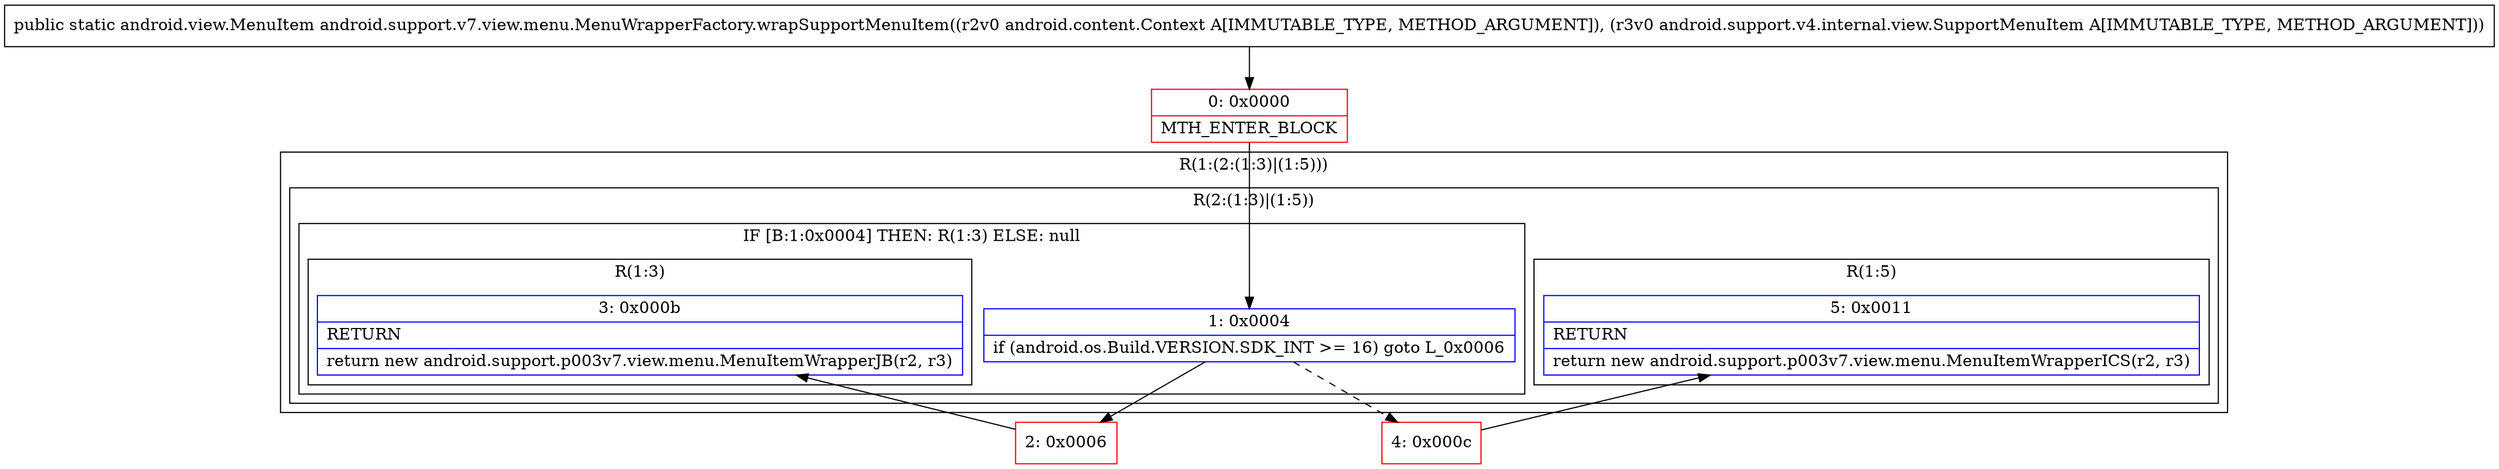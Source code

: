 digraph "CFG forandroid.support.v7.view.menu.MenuWrapperFactory.wrapSupportMenuItem(Landroid\/content\/Context;Landroid\/support\/v4\/internal\/view\/SupportMenuItem;)Landroid\/view\/MenuItem;" {
subgraph cluster_Region_1972279984 {
label = "R(1:(2:(1:3)|(1:5)))";
node [shape=record,color=blue];
subgraph cluster_Region_1583523016 {
label = "R(2:(1:3)|(1:5))";
node [shape=record,color=blue];
subgraph cluster_IfRegion_243384629 {
label = "IF [B:1:0x0004] THEN: R(1:3) ELSE: null";
node [shape=record,color=blue];
Node_1 [shape=record,label="{1\:\ 0x0004|if (android.os.Build.VERSION.SDK_INT \>= 16) goto L_0x0006\l}"];
subgraph cluster_Region_2118613358 {
label = "R(1:3)";
node [shape=record,color=blue];
Node_3 [shape=record,label="{3\:\ 0x000b|RETURN\l|return new android.support.p003v7.view.menu.MenuItemWrapperJB(r2, r3)\l}"];
}
}
subgraph cluster_Region_2141005580 {
label = "R(1:5)";
node [shape=record,color=blue];
Node_5 [shape=record,label="{5\:\ 0x0011|RETURN\l|return new android.support.p003v7.view.menu.MenuItemWrapperICS(r2, r3)\l}"];
}
}
}
Node_0 [shape=record,color=red,label="{0\:\ 0x0000|MTH_ENTER_BLOCK\l}"];
Node_2 [shape=record,color=red,label="{2\:\ 0x0006}"];
Node_4 [shape=record,color=red,label="{4\:\ 0x000c}"];
MethodNode[shape=record,label="{public static android.view.MenuItem android.support.v7.view.menu.MenuWrapperFactory.wrapSupportMenuItem((r2v0 android.content.Context A[IMMUTABLE_TYPE, METHOD_ARGUMENT]), (r3v0 android.support.v4.internal.view.SupportMenuItem A[IMMUTABLE_TYPE, METHOD_ARGUMENT])) }"];
MethodNode -> Node_0;
Node_1 -> Node_2;
Node_1 -> Node_4[style=dashed];
Node_0 -> Node_1;
Node_2 -> Node_3;
Node_4 -> Node_5;
}

